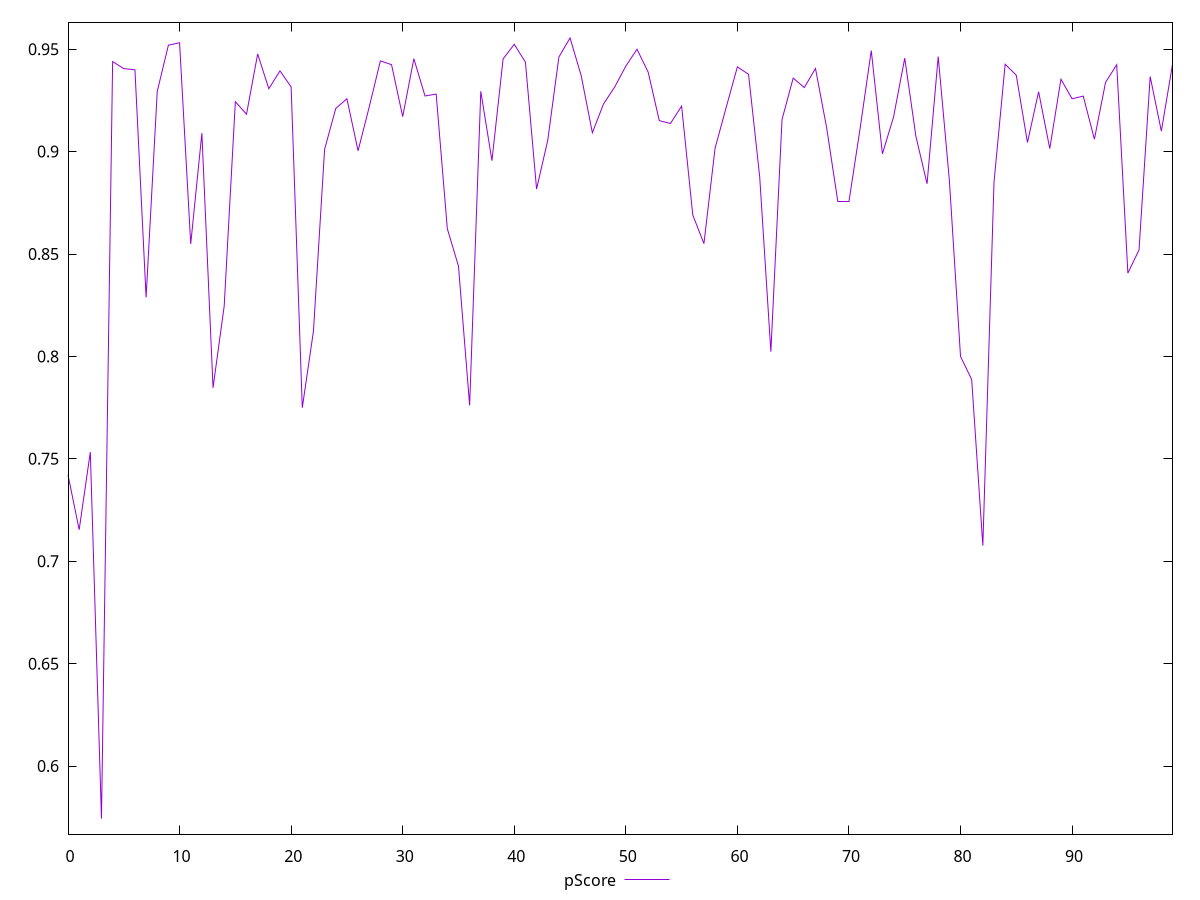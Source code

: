 reset

$pScore <<EOF
0 0.7421366141853724
1 0.7154156934382612
2 0.7533182457174954
3 0.5744030092612593
4 0.9439598630771614
5 0.9405292669149681
6 0.9399635345456496
7 0.8288520787760794
8 0.9294272962451315
9 0.9519798931847432
10 0.9531705884742512
11 0.8549047337252286
12 0.9090089852496084
13 0.7846788964774039
14 0.8245829143777312
15 0.9244046002399404
16 0.918245465747892
17 0.9476876261852323
18 0.9307132315433924
19 0.9394243613713291
20 0.9315923024138186
21 0.7749745922891249
22 0.8123497025209812
23 0.9011384721405011
24 0.9210593580163705
25 0.925829951746878
26 0.9003963222615463
27 0.9218494938397571
28 0.9442956569717011
29 0.9424540130234507
30 0.9170978288986824
31 0.9453727300334583
32 0.9271723556591916
33 0.9280838536374789
34 0.8623641350143887
35 0.8440900661698033
36 0.776090282915781
37 0.9294489438082892
38 0.8955957768786542
39 0.9452791288522711
40 0.9523828269724373
41 0.9436893778786781
42 0.8817371929557261
43 0.9054768383365625
44 0.9461779829781154
45 0.955517800406888
46 0.937063826592446
47 0.9092208183374046
48 0.9232595987840362
49 0.9315239527719232
50 0.9417648611856971
51 0.9499803663588274
52 0.9388274346133327
53 0.9151242742119026
54 0.9137432543126931
55 0.9222332653173125
56 0.8690807264105533
57 0.8550661690364462
58 0.9016823687986053
59 0.921693167407811
60 0.9413742062327198
61 0.9377529377737344
62 0.8876328038656556
63 0.8023066274495294
64 0.9156572742287283
65 0.9358885942825022
66 0.9312754231347411
67 0.9405908811412566
68 0.9116740330035569
69 0.8756470803636731
70 0.8756349930973407
71 0.9113307174057718
72 0.9493370014828597
73 0.8989284928732015
74 0.9169725221929674
75 0.9456214342020532
76 0.9074973492238634
77 0.8843083497296402
78 0.9463953167566497
79 0.88603347799523
80 0.8000134066480107
81 0.7887088992242229
82 0.7076261337709492
83 0.8849238669829704
84 0.9426591279219527
85 0.9372702316732966
86 0.904448238596021
87 0.9292323219108656
88 0.9014953876474849
89 0.9353407187523681
90 0.9257981028967572
91 0.9271013156893069
92 0.9060806300012643
93 0.9337917336932934
94 0.9424309763692587
95 0.8406923045062825
96 0.85200159405593
97 0.9366352549226059
98 0.9100024999804507
99 0.9425511148694191
EOF

set key outside below
set xrange [0:99]
set yrange [0.5667807134383467:0.9631400962298007]
set trange [0.5667807134383467:0.9631400962298007]
set terminal svg size 640, 500 enhanced background rgb 'white'
set output "report_00019_2021-02-10T18-14-37.922Z//mainthread-work-breakdown/samples/pages/pScore/values.svg"

plot $pScore title "pScore" with line

reset
